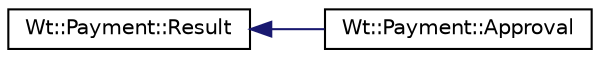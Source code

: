digraph "Graphical Class Hierarchy"
{
 // LATEX_PDF_SIZE
  edge [fontname="Helvetica",fontsize="10",labelfontname="Helvetica",labelfontsize="10"];
  node [fontname="Helvetica",fontsize="10",shape=record];
  rankdir="LR";
  Node0 [label="Wt::Payment::Result",height=0.2,width=0.4,color="black", fillcolor="white", style="filled",URL="$classWt_1_1Payment_1_1Result.html",tooltip="A class that represents the result of a payment API call."];
  Node0 -> Node1 [dir="back",color="midnightblue",fontsize="10",style="solid",fontname="Helvetica"];
  Node1 [label="Wt::Payment::Approval",height=0.2,width=0.4,color="black", fillcolor="white", style="filled",URL="$classWt_1_1Payment_1_1Approval.html",tooltip="A class that represents the result of a payment."];
}
